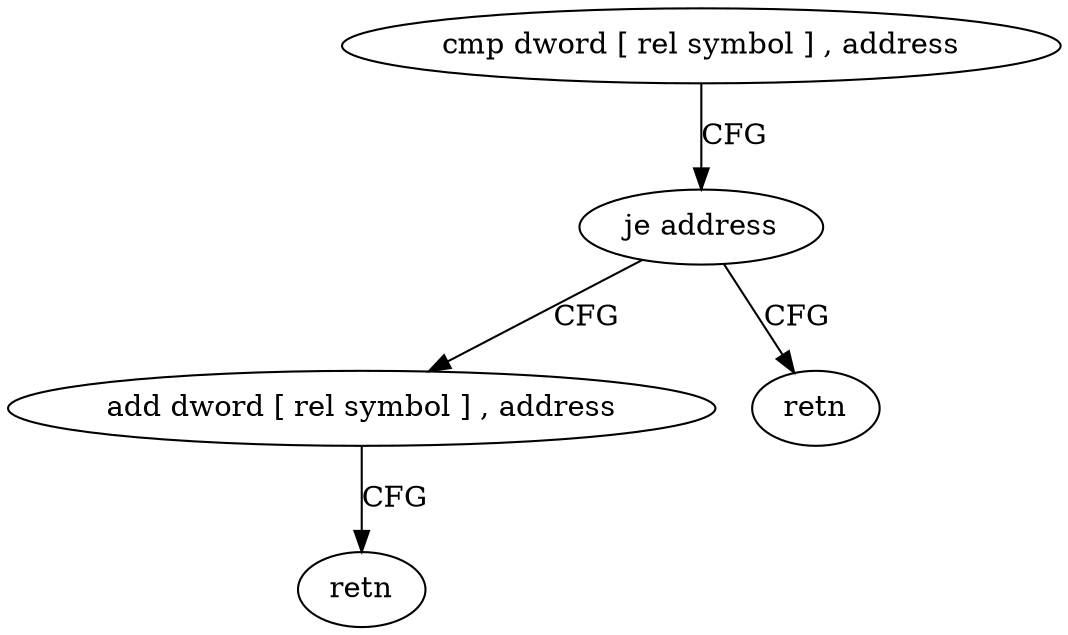 digraph "func" {
"4218832" [label = "cmp dword [ rel symbol ] , address" ]
"4218839" [label = "je address" ]
"4218842" [label = "add dword [ rel symbol ] , address" ]
"4218841" [label = "retn" ]
"4218849" [label = "retn" ]
"4218832" -> "4218839" [ label = "CFG" ]
"4218839" -> "4218842" [ label = "CFG" ]
"4218839" -> "4218841" [ label = "CFG" ]
"4218842" -> "4218849" [ label = "CFG" ]
}
